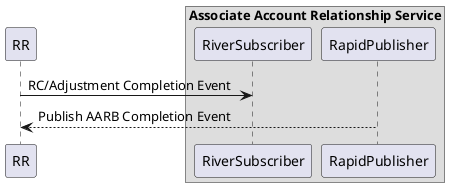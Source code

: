 @startuml "AARBSeq"
RR -> RiverSubscriber: RC/Adjustment Completion Event
box "Associate Account Relationship Service" 
participant RiverSubscriber



RR <-- RapidPublisher: Publish AARB Completion Event
end box
@enduml
